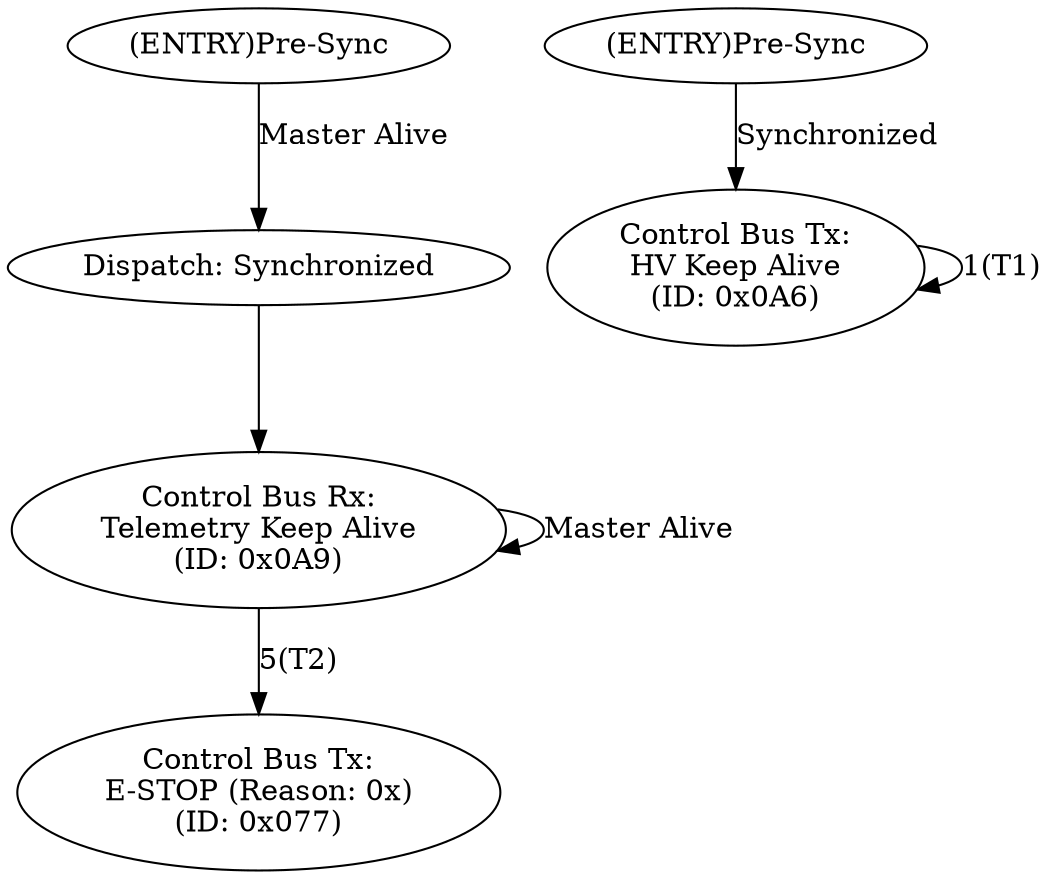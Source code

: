 digraph presynchronizeToEstop {

S10 [label="(ENTRY)Pre-Sync"];
S11 [label="Dispatch: Synchronized"];
S12 [label="Control Bus Rx:\nTelemetry Keep Alive\n(ID: 0x0A9)"];
S13 [label="Control Bus Tx:\nE-STOP (Reason: 0x)\n(ID: 0x077)"];

S10 -> S11 [label="Master Alive"];
S11 -> S12 [label=" "];
S12 -> S12 [label="Master Alive"];
S12 -> S13 [label="5(T2)"];

S01 [label="(ENTRY)Pre-Sync"];
S00 [label="Control Bus Tx:\nHV Keep Alive\n(ID: 0x0A6)"];

S01 -> S00 [label="Synchronized"];
S00 -> S00 [label="1(T1)"];

}